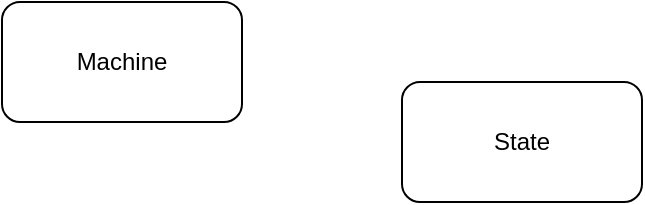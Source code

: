 <mxfile version="14.6.13" type="device" pages="12"><diagram id="xL-e-RXugz5kFamfnoUH" name="hsm overview"><mxGraphModel dx="1106" dy="793" grid="1" gridSize="10" guides="1" tooltips="1" connect="1" arrows="1" fold="1" page="1" pageScale="1" pageWidth="1100" pageHeight="850" math="0" shadow="0"><root><mxCell id="0"/><mxCell id="1" parent="0"/><mxCell id="DqOBgVc1gdZrwsaUB9eq-2" value="Machine" style="rounded=1;whiteSpace=wrap;html=1;" vertex="1" parent="1"><mxGeometry x="160" y="160" width="120" height="60" as="geometry"/></mxCell><mxCell id="DqOBgVc1gdZrwsaUB9eq-3" value="State" style="rounded=1;whiteSpace=wrap;html=1;" vertex="1" parent="1"><mxGeometry x="360" y="200" width="120" height="60" as="geometry"/></mxCell></root></mxGraphModel></diagram><diagram name="  " id="n9KIC1k1pmwEzJGl2V5A"><mxGraphModel dx="1106" dy="793" grid="1" gridSize="10" guides="1" tooltips="1" connect="1" arrows="1" fold="1" page="1" pageScale="1" pageWidth="1100" pageHeight="850" math="0" shadow="0"><root><mxCell id="pvN-TJV7phVdFPpXoWvq-0"/><mxCell id="pvN-TJV7phVdFPpXoWvq-1" parent="pvN-TJV7phVdFPpXoWvq-0"/></root></mxGraphModel></diagram><diagram id="JafLOPw3tSXt3vdBr3bD" name="machine overview"><mxGraphModel dx="1106" dy="793" grid="1" gridSize="10" guides="1" tooltips="1" connect="1" arrows="1" fold="1" page="1" pageScale="1" pageWidth="1100" pageHeight="850" math="0" shadow="0"><root><mxCell id="B552GbKQKH16IrK5S72E-0"/><mxCell id="B552GbKQKH16IrK5S72E-1" parent="B552GbKQKH16IrK5S72E-0"/><mxCell id="B552GbKQKH16IrK5S72E-51" value="Machine" style="rounded=1;whiteSpace=wrap;html=1;dashed=1;verticalAlign=top;" vertex="1" parent="B552GbKQKH16IrK5S72E-1"><mxGeometry x="170" y="70" width="540" height="240" as="geometry"/></mxCell><mxCell id="B552GbKQKH16IrK5S72E-28" value="current state" style="rounded=0;whiteSpace=wrap;html=1;" vertex="1" parent="B552GbKQKH16IrK5S72E-1"><mxGeometry x="190" y="90" width="120" height="20" as="geometry"/></mxCell><mxCell id="B552GbKQKH16IrK5S72E-30" value="states" style="rounded=0;whiteSpace=wrap;html=1;" vertex="1" parent="B552GbKQKH16IrK5S72E-1"><mxGeometry x="190" y="130" width="120" height="20" as="geometry"/></mxCell><mxCell id="B552GbKQKH16IrK5S72E-32" value="entry" style="rounded=0;whiteSpace=wrap;html=1;" vertex="1" parent="B552GbKQKH16IrK5S72E-1"><mxGeometry x="190" y="170" width="120" height="20" as="geometry"/></mxCell><mxCell id="B552GbKQKH16IrK5S72E-34" value="handler" style="rounded=0;whiteSpace=wrap;html=1;" vertex="1" parent="B552GbKQKH16IrK5S72E-1"><mxGeometry x="190" y="190" width="120" height="20" as="geometry"/></mxCell><mxCell id="B552GbKQKH16IrK5S72E-36" value="exit" style="rounded=0;whiteSpace=wrap;html=1;" vertex="1" parent="B552GbKQKH16IrK5S72E-1"><mxGeometry x="190" y="210" width="120" height="20" as="geometry"/></mxCell><mxCell id="B552GbKQKH16IrK5S72E-40" value="" style="rounded=1;whiteSpace=wrap;html=1;dashed=1;container=0;" vertex="1" parent="B552GbKQKH16IrK5S72E-1"><mxGeometry x="540" y="160" width="140" height="120" as="geometry"/></mxCell><mxCell id="B552GbKQKH16IrK5S72E-41" value="state a" style="rounded=0;whiteSpace=wrap;html=1;container=0;" vertex="1" parent="B552GbKQKH16IrK5S72E-1"><mxGeometry x="550" y="170" width="120" height="20" as="geometry"/></mxCell><mxCell id="B552GbKQKH16IrK5S72E-42" value="state b" style="rounded=0;whiteSpace=wrap;html=1;container=0;" vertex="1" parent="B552GbKQKH16IrK5S72E-1"><mxGeometry x="550" y="190" width="120" height="20" as="geometry"/></mxCell><mxCell id="B552GbKQKH16IrK5S72E-43" value="state c" style="rounded=0;whiteSpace=wrap;html=1;container=0;" vertex="1" parent="B552GbKQKH16IrK5S72E-1"><mxGeometry x="550" y="210" width="120" height="20" as="geometry"/></mxCell><mxCell id="B552GbKQKH16IrK5S72E-44" value="..." style="rounded=0;whiteSpace=wrap;html=1;strokeColor=none;container=0;" vertex="1" parent="B552GbKQKH16IrK5S72E-1"><mxGeometry x="550" y="230" width="120" height="20" as="geometry"/></mxCell><mxCell id="B552GbKQKH16IrK5S72E-45" value="state N" style="rounded=0;whiteSpace=wrap;html=1;container=0;" vertex="1" parent="B552GbKQKH16IrK5S72E-1"><mxGeometry x="550" y="250" width="120" height="20" as="geometry"/></mxCell><mxCell id="B552GbKQKH16IrK5S72E-47" value="" style="shape=curlyBracket;whiteSpace=wrap;html=1;rounded=1;dashed=1;" vertex="1" parent="B552GbKQKH16IrK5S72E-1"><mxGeometry x="130" y="80" width="20" height="230" as="geometry"/></mxCell><mxCell id="B552GbKQKH16IrK5S72E-48" value="overview" style="rounded=0;whiteSpace=wrap;html=1;dashed=1;" vertex="1" parent="B552GbKQKH16IrK5S72E-1"><mxGeometry x="10" y="170" width="110" height="30" as="geometry"/></mxCell><mxCell id="B552GbKQKH16IrK5S72E-50" value="default state" style="rounded=0;whiteSpace=wrap;html=1;" vertex="1" parent="B552GbKQKH16IrK5S72E-1"><mxGeometry x="190" y="250" width="120" height="20" as="geometry"/></mxCell><mxCell id="_2eSmTdNriHoxV5OfuZ6-0" value="reset" style="rounded=0;whiteSpace=wrap;html=1;" vertex="1" parent="B552GbKQKH16IrK5S72E-1"><mxGeometry x="190" y="270" width="120" height="20" as="geometry"/></mxCell></root></mxGraphModel></diagram><diagram name="machine signatures" id="iT_vtNtASiZm8YGxjSzU"><mxGraphModel dx="1106" dy="793" grid="1" gridSize="10" guides="1" tooltips="1" connect="1" arrows="1" fold="1" page="1" pageScale="1" pageWidth="1100" pageHeight="850" math="0" shadow="0"><root><mxCell id="6PHHuChi5yM1yiBgD5Og-0"/><mxCell id="6PHHuChi5yM1yiBgD5Og-1" parent="6PHHuChi5yM1yiBgD5Og-0"/><mxCell id="6PHHuChi5yM1yiBgD5Og-2" value="Machine" style="rounded=1;whiteSpace=wrap;html=1;dashed=1;verticalAlign=top;" vertex="1" parent="6PHHuChi5yM1yiBgD5Og-1"><mxGeometry x="200" y="120" width="540" height="240" as="geometry"/></mxCell><mxCell id="6PHHuChi5yM1yiBgD5Og-4" value="current state" style="rounded=0;whiteSpace=wrap;html=1;opacity=30;textOpacity=30;" vertex="1" parent="6PHHuChi5yM1yiBgD5Og-1"><mxGeometry x="220" y="140" width="120" height="20" as="geometry"/></mxCell><mxCell id="6PHHuChi5yM1yiBgD5Og-5" style="edgeStyle=orthogonalEdgeStyle;rounded=0;orthogonalLoop=1;jettySize=auto;html=1;exitX=1;exitY=0.5;exitDx=0;exitDy=0;entryX=0.5;entryY=0;entryDx=0;entryDy=0;" edge="1" parent="6PHHuChi5yM1yiBgD5Og-1" source="6PHHuChi5yM1yiBgD5Og-6" target="6PHHuChi5yM1yiBgD5Og-16"><mxGeometry relative="1" as="geometry"/></mxCell><mxCell id="6PHHuChi5yM1yiBgD5Og-6" value="states" style="rounded=0;whiteSpace=wrap;html=1;opacity=30;textOpacity=30;" vertex="1" parent="6PHHuChi5yM1yiBgD5Og-1"><mxGeometry x="220" y="180" width="120" height="20" as="geometry"/></mxCell><mxCell id="6PHHuChi5yM1yiBgD5Og-7" style="edgeStyle=orthogonalEdgeStyle;rounded=0;orthogonalLoop=1;jettySize=auto;html=1;exitX=1;exitY=0.5;exitDx=0;exitDy=0;endArrow=none;endFill=0;" edge="1" parent="6PHHuChi5yM1yiBgD5Og-1" source="6PHHuChi5yM1yiBgD5Og-8" target="6PHHuChi5yM1yiBgD5Og-13"><mxGeometry relative="1" as="geometry"/></mxCell><mxCell id="6PHHuChi5yM1yiBgD5Og-8" value="entry" style="rounded=0;whiteSpace=wrap;html=1;opacity=30;textOpacity=30;" vertex="1" parent="6PHHuChi5yM1yiBgD5Og-1"><mxGeometry x="220" y="220" width="120" height="20" as="geometry"/></mxCell><mxCell id="6PHHuChi5yM1yiBgD5Og-9" style="edgeStyle=orthogonalEdgeStyle;rounded=0;orthogonalLoop=1;jettySize=auto;html=1;exitX=1;exitY=0.5;exitDx=0;exitDy=0;entryX=0;entryY=0.5;entryDx=0;entryDy=0;endArrow=none;endFill=0;" edge="1" parent="6PHHuChi5yM1yiBgD5Og-1" source="6PHHuChi5yM1yiBgD5Og-10" target="6PHHuChi5yM1yiBgD5Og-14"><mxGeometry relative="1" as="geometry"/></mxCell><mxCell id="6PHHuChi5yM1yiBgD5Og-10" value="handler" style="rounded=0;whiteSpace=wrap;html=1;opacity=30;textOpacity=30;" vertex="1" parent="6PHHuChi5yM1yiBgD5Og-1"><mxGeometry x="220" y="240" width="120" height="20" as="geometry"/></mxCell><mxCell id="6PHHuChi5yM1yiBgD5Og-11" style="edgeStyle=orthogonalEdgeStyle;rounded=0;orthogonalLoop=1;jettySize=auto;html=1;exitX=1;exitY=0.5;exitDx=0;exitDy=0;entryX=0;entryY=0.5;entryDx=0;entryDy=0;endArrow=none;endFill=0;" edge="1" parent="6PHHuChi5yM1yiBgD5Og-1" source="6PHHuChi5yM1yiBgD5Og-12" target="6PHHuChi5yM1yiBgD5Og-15"><mxGeometry relative="1" as="geometry"/></mxCell><mxCell id="6PHHuChi5yM1yiBgD5Og-12" value="exit" style="rounded=0;whiteSpace=wrap;html=1;opacity=30;textOpacity=30;" vertex="1" parent="6PHHuChi5yM1yiBgD5Og-1"><mxGeometry x="220" y="260" width="120" height="20" as="geometry"/></mxCell><mxCell id="6PHHuChi5yM1yiBgD5Og-13" value="λ (self)" style="rounded=0;whiteSpace=wrap;html=1;dashed=1;" vertex="1" parent="6PHHuChi5yM1yiBgD5Og-1"><mxGeometry x="380" y="220" width="120" height="20" as="geometry"/></mxCell><mxCell id="6PHHuChi5yM1yiBgD5Og-14" value="λ (self, message)" style="rounded=0;whiteSpace=wrap;html=1;dashed=1;" vertex="1" parent="6PHHuChi5yM1yiBgD5Og-1"><mxGeometry x="380" y="240" width="120" height="20" as="geometry"/></mxCell><mxCell id="6PHHuChi5yM1yiBgD5Og-15" value="λ (self)" style="rounded=0;whiteSpace=wrap;html=1;dashed=1;" vertex="1" parent="6PHHuChi5yM1yiBgD5Og-1"><mxGeometry x="380" y="260" width="120" height="20" as="geometry"/></mxCell><mxCell id="6PHHuChi5yM1yiBgD5Og-16" value="" style="rounded=1;whiteSpace=wrap;html=1;dashed=1;container=0;textOpacity=30;opacity=30;" vertex="1" parent="6PHHuChi5yM1yiBgD5Og-1"><mxGeometry x="570" y="210" width="140" height="120" as="geometry"/></mxCell><mxCell id="6PHHuChi5yM1yiBgD5Og-17" value="state a" style="rounded=0;whiteSpace=wrap;html=1;container=0;textOpacity=30;opacity=30;" vertex="1" parent="6PHHuChi5yM1yiBgD5Og-1"><mxGeometry x="580" y="220" width="120" height="20" as="geometry"/></mxCell><mxCell id="6PHHuChi5yM1yiBgD5Og-18" value="state b" style="rounded=0;whiteSpace=wrap;html=1;container=0;textOpacity=30;opacity=30;" vertex="1" parent="6PHHuChi5yM1yiBgD5Og-1"><mxGeometry x="580" y="240" width="120" height="20" as="geometry"/></mxCell><mxCell id="6PHHuChi5yM1yiBgD5Og-19" value="state c" style="rounded=0;whiteSpace=wrap;html=1;container=0;textOpacity=30;opacity=30;" vertex="1" parent="6PHHuChi5yM1yiBgD5Og-1"><mxGeometry x="580" y="260" width="120" height="20" as="geometry"/></mxCell><mxCell id="6PHHuChi5yM1yiBgD5Og-20" value="..." style="rounded=0;whiteSpace=wrap;html=1;strokeColor=none;container=0;textOpacity=30;opacity=30;" vertex="1" parent="6PHHuChi5yM1yiBgD5Og-1"><mxGeometry x="580" y="280" width="120" height="20" as="geometry"/></mxCell><mxCell id="6PHHuChi5yM1yiBgD5Og-21" value="state N" style="rounded=0;whiteSpace=wrap;html=1;container=0;textOpacity=30;opacity=30;" vertex="1" parent="6PHHuChi5yM1yiBgD5Og-1"><mxGeometry x="580" y="300" width="120" height="20" as="geometry"/></mxCell><mxCell id="6PHHuChi5yM1yiBgD5Og-22" style="edgeStyle=orthogonalEdgeStyle;rounded=0;orthogonalLoop=1;jettySize=auto;html=1;exitX=1;exitY=0.5;exitDx=0;exitDy=0;entryX=1;entryY=0.5;entryDx=0;entryDy=0;" edge="1" parent="6PHHuChi5yM1yiBgD5Og-1" source="6PHHuChi5yM1yiBgD5Og-4" target="6PHHuChi5yM1yiBgD5Og-19"><mxGeometry relative="1" as="geometry"/></mxCell><mxCell id="6PHHuChi5yM1yiBgD5Og-23" value="" style="shape=curlyBracket;whiteSpace=wrap;html=1;rounded=1;dashed=1;" vertex="1" parent="6PHHuChi5yM1yiBgD5Og-1"><mxGeometry x="160" y="120" width="20" height="230" as="geometry"/></mxCell><mxCell id="6PHHuChi5yM1yiBgD5Og-24" value="signatures" style="rounded=0;whiteSpace=wrap;html=1;dashed=1;" vertex="1" parent="6PHHuChi5yM1yiBgD5Og-1"><mxGeometry x="40" y="220" width="110" height="30" as="geometry"/></mxCell><mxCell id="6PHHuChi5yM1yiBgD5Og-26" style="edgeStyle=orthogonalEdgeStyle;rounded=0;orthogonalLoop=1;jettySize=auto;html=1;exitX=1;exitY=0.5;exitDx=0;exitDy=0;entryX=0;entryY=0.5;entryDx=0;entryDy=0;" edge="1" parent="6PHHuChi5yM1yiBgD5Og-1" source="6PHHuChi5yM1yiBgD5Og-27" target="6PHHuChi5yM1yiBgD5Og-17"><mxGeometry relative="1" as="geometry"><Array as="points"><mxPoint x="540" y="310"/><mxPoint x="540" y="230"/></Array></mxGeometry></mxCell><mxCell id="6PHHuChi5yM1yiBgD5Og-27" value="default state" style="rounded=0;whiteSpace=wrap;html=1;opacity=30;textOpacity=30;" vertex="1" parent="6PHHuChi5yM1yiBgD5Og-1"><mxGeometry x="220" y="300" width="120" height="20" as="geometry"/></mxCell><mxCell id="dBqCwRC9lxl_QYLUWE4z-0" value="" style="endArrow=classic;html=1;" edge="1" parent="6PHHuChi5yM1yiBgD5Og-1"><mxGeometry width="50" height="50" relative="1" as="geometry"><mxPoint x="190" y="450" as="sourcePoint"/><mxPoint x="230" y="450" as="targetPoint"/></mxGeometry></mxCell><mxCell id="dBqCwRC9lxl_QYLUWE4z-1" value="" style="endArrow=none;html=1;endFill=0;" edge="1" parent="6PHHuChi5yM1yiBgD5Og-1"><mxGeometry width="50" height="50" relative="1" as="geometry"><mxPoint x="190" y="490" as="sourcePoint"/><mxPoint x="230" y="490" as="targetPoint"/></mxGeometry></mxCell><mxCell id="dBqCwRC9lxl_QYLUWE4z-2" value="refers to" style="rounded=0;whiteSpace=wrap;html=1;dashed=1;opacity=30;strokeColor=none;" vertex="1" parent="6PHHuChi5yM1yiBgD5Og-1"><mxGeometry x="240" y="440" width="80" height="20" as="geometry"/></mxCell><mxCell id="dBqCwRC9lxl_QYLUWE4z-3" value="is a" style="rounded=0;whiteSpace=wrap;html=1;dashed=1;opacity=30;strokeColor=none;" vertex="1" parent="6PHHuChi5yM1yiBgD5Og-1"><mxGeometry x="240" y="480" width="80" height="20" as="geometry"/></mxCell><mxCell id="dBqCwRC9lxl_QYLUWE4z-4" value="Legend" style="rounded=0;whiteSpace=wrap;html=1;dashed=1;" vertex="1" parent="6PHHuChi5yM1yiBgD5Og-1"><mxGeometry x="60" y="410" width="110" height="30" as="geometry"/></mxCell><mxCell id="lwc7Zg74Fl9XpSDtMKg4-2" style="edgeStyle=orthogonalEdgeStyle;rounded=0;orthogonalLoop=1;jettySize=auto;html=1;exitX=1;exitY=0.5;exitDx=0;exitDy=0;entryX=0;entryY=0.5;entryDx=0;entryDy=0;endArrow=none;endFill=0;" edge="1" parent="6PHHuChi5yM1yiBgD5Og-1" source="lwc7Zg74Fl9XpSDtMKg4-0" target="lwc7Zg74Fl9XpSDtMKg4-1"><mxGeometry relative="1" as="geometry"/></mxCell><mxCell id="lwc7Zg74Fl9XpSDtMKg4-0" value="reset" style="rounded=0;whiteSpace=wrap;html=1;opacity=30;textOpacity=30;" vertex="1" parent="6PHHuChi5yM1yiBgD5Og-1"><mxGeometry x="220" y="320" width="120" height="20" as="geometry"/></mxCell><mxCell id="lwc7Zg74Fl9XpSDtMKg4-1" value="λ (self)" style="rounded=0;whiteSpace=wrap;html=1;dashed=1;" vertex="1" parent="6PHHuChi5yM1yiBgD5Og-1"><mxGeometry x="380" y="320" width="120" height="20" as="geometry"/></mxCell></root></mxGraphModel></diagram><diagram name="machine control flow" id="oSOZlHAtrfEhUlonja38"><mxGraphModel dx="1106" dy="793" grid="1" gridSize="10" guides="1" tooltips="1" connect="1" arrows="1" fold="1" page="1" pageScale="1" pageWidth="1100" pageHeight="850" math="0" shadow="0"><root><mxCell id="BjOJNe0ZrL_ZNXSnOIeW-0"/><mxCell id="BjOJNe0ZrL_ZNXSnOIeW-1" parent="BjOJNe0ZrL_ZNXSnOIeW-0"/><mxCell id="BjOJNe0ZrL_ZNXSnOIeW-2" value="Machine" style="rounded=1;whiteSpace=wrap;html=1;dashed=1;verticalAlign=top;" vertex="1" parent="BjOJNe0ZrL_ZNXSnOIeW-1"><mxGeometry x="200" y="160" width="650" height="380" as="geometry"/></mxCell><mxCell id="BjOJNe0ZrL_ZNXSnOIeW-7" style="edgeStyle=orthogonalEdgeStyle;rounded=0;orthogonalLoop=1;jettySize=auto;html=1;exitX=1;exitY=0.5;exitDx=0;exitDy=0;endArrow=none;endFill=0;" edge="1" parent="BjOJNe0ZrL_ZNXSnOIeW-1" source="BjOJNe0ZrL_ZNXSnOIeW-8" target="BjOJNe0ZrL_ZNXSnOIeW-13"><mxGeometry relative="1" as="geometry"><Array as="points"><mxPoint x="380" y="270"/><mxPoint x="380" y="275"/></Array></mxGeometry></mxCell><mxCell id="BjOJNe0ZrL_ZNXSnOIeW-8" value="entry" style="rounded=0;whiteSpace=wrap;html=1;" vertex="1" parent="BjOJNe0ZrL_ZNXSnOIeW-1"><mxGeometry x="220" y="260" width="120" height="20" as="geometry"/></mxCell><mxCell id="BjOJNe0ZrL_ZNXSnOIeW-9" style="edgeStyle=orthogonalEdgeStyle;rounded=0;orthogonalLoop=1;jettySize=auto;html=1;exitX=1;exitY=0.5;exitDx=0;exitDy=0;entryX=0;entryY=0.5;entryDx=0;entryDy=0;endArrow=none;endFill=0;" edge="1" parent="BjOJNe0ZrL_ZNXSnOIeW-1" source="BjOJNe0ZrL_ZNXSnOIeW-10" target="BjOJNe0ZrL_ZNXSnOIeW-14"><mxGeometry relative="1" as="geometry"><Array as="points"><mxPoint x="370" y="290"/><mxPoint x="370" y="345"/></Array></mxGeometry></mxCell><mxCell id="BjOJNe0ZrL_ZNXSnOIeW-10" value="handler" style="rounded=0;whiteSpace=wrap;html=1;" vertex="1" parent="BjOJNe0ZrL_ZNXSnOIeW-1"><mxGeometry x="220" y="280" width="120" height="20" as="geometry"/></mxCell><mxCell id="BjOJNe0ZrL_ZNXSnOIeW-11" style="edgeStyle=orthogonalEdgeStyle;rounded=0;orthogonalLoop=1;jettySize=auto;html=1;exitX=1;exitY=0.5;exitDx=0;exitDy=0;entryX=0;entryY=0.5;entryDx=0;entryDy=0;endArrow=none;endFill=0;" edge="1" parent="BjOJNe0ZrL_ZNXSnOIeW-1" source="BjOJNe0ZrL_ZNXSnOIeW-12" target="BjOJNe0ZrL_ZNXSnOIeW-15"><mxGeometry relative="1" as="geometry"><Array as="points"><mxPoint x="360" y="310"/><mxPoint x="360" y="405"/></Array></mxGeometry></mxCell><mxCell id="BjOJNe0ZrL_ZNXSnOIeW-12" value="exit" style="rounded=0;whiteSpace=wrap;html=1;" vertex="1" parent="BjOJNe0ZrL_ZNXSnOIeW-1"><mxGeometry x="220" y="300" width="120" height="20" as="geometry"/></mxCell><mxCell id="BjOJNe0ZrL_ZNXSnOIeW-23" value="" style="shape=curlyBracket;whiteSpace=wrap;html=1;rounded=1;dashed=1;" vertex="1" parent="BjOJNe0ZrL_ZNXSnOIeW-1"><mxGeometry x="160" y="170" width="20" height="370" as="geometry"/></mxCell><mxCell id="BjOJNe0ZrL_ZNXSnOIeW-24" value="control flow" style="rounded=0;whiteSpace=wrap;html=1;dashed=1;" vertex="1" parent="BjOJNe0ZrL_ZNXSnOIeW-1"><mxGeometry x="30" y="340" width="110" height="30" as="geometry"/></mxCell><mxCell id="UsWyKUVGbFfGhyYV7cqH-5" style="edgeStyle=orthogonalEdgeStyle;rounded=0;orthogonalLoop=1;jettySize=auto;html=1;exitX=1;exitY=0.5;exitDx=0;exitDy=0;entryX=0;entryY=0.5;entryDx=0;entryDy=0;endArrow=none;endFill=0;" edge="1" parent="BjOJNe0ZrL_ZNXSnOIeW-1" source="T0sPG4LE3WnWTNQTcP8M-6" target="UsWyKUVGbFfGhyYV7cqH-1"><mxGeometry relative="1" as="geometry"><Array as="points"><mxPoint x="350" y="370"/><mxPoint x="350" y="485"/><mxPoint x="440" y="485"/></Array></mxGeometry></mxCell><mxCell id="T0sPG4LE3WnWTNQTcP8M-0" value="current state" style="rounded=0;whiteSpace=wrap;html=1;opacity=30;textOpacity=30;" vertex="1" parent="BjOJNe0ZrL_ZNXSnOIeW-1"><mxGeometry x="220" y="180" width="120" height="20" as="geometry"/></mxCell><mxCell id="T0sPG4LE3WnWTNQTcP8M-1" value="states" style="rounded=0;whiteSpace=wrap;html=1;opacity=30;textOpacity=30;" vertex="1" parent="BjOJNe0ZrL_ZNXSnOIeW-1"><mxGeometry x="220" y="220" width="120" height="20" as="geometry"/></mxCell><mxCell id="T0sPG4LE3WnWTNQTcP8M-2" value="entry" style="rounded=0;whiteSpace=wrap;html=1;" vertex="1" parent="BjOJNe0ZrL_ZNXSnOIeW-1"><mxGeometry x="220" y="260" width="120" height="20" as="geometry"/></mxCell><mxCell id="T0sPG4LE3WnWTNQTcP8M-3" value="handler" style="rounded=0;whiteSpace=wrap;html=1;" vertex="1" parent="BjOJNe0ZrL_ZNXSnOIeW-1"><mxGeometry x="220" y="280" width="120" height="20" as="geometry"/></mxCell><mxCell id="T0sPG4LE3WnWTNQTcP8M-4" value="exit" style="rounded=0;whiteSpace=wrap;html=1;" vertex="1" parent="BjOJNe0ZrL_ZNXSnOIeW-1"><mxGeometry x="220" y="300" width="120" height="20" as="geometry"/></mxCell><mxCell id="T0sPG4LE3WnWTNQTcP8M-5" value="default state" style="rounded=0;whiteSpace=wrap;html=1;opacity=30;textOpacity=30;" vertex="1" parent="BjOJNe0ZrL_ZNXSnOIeW-1"><mxGeometry x="220" y="340" width="120" height="20" as="geometry"/></mxCell><mxCell id="T0sPG4LE3WnWTNQTcP8M-6" value="reset" style="rounded=0;whiteSpace=wrap;html=1;" vertex="1" parent="BjOJNe0ZrL_ZNXSnOIeW-1"><mxGeometry x="220" y="360" width="120" height="20" as="geometry"/></mxCell><mxCell id="hH_QWkrkZj6jW17IFqB2-0" value="" style="rounded=1;whiteSpace=wrap;html=1;dashed=1;container=0;opacity=30;" vertex="1" parent="BjOJNe0ZrL_ZNXSnOIeW-1"><mxGeometry x="670" y="250" width="140" height="120" as="geometry"/></mxCell><mxCell id="hH_QWkrkZj6jW17IFqB2-1" value="state a" style="rounded=0;whiteSpace=wrap;html=1;container=0;opacity=30;textOpacity=30;" vertex="1" parent="BjOJNe0ZrL_ZNXSnOIeW-1"><mxGeometry x="680" y="260" width="120" height="20" as="geometry"/></mxCell><mxCell id="hH_QWkrkZj6jW17IFqB2-2" value="state b" style="rounded=0;whiteSpace=wrap;html=1;container=0;opacity=30;textOpacity=30;" vertex="1" parent="BjOJNe0ZrL_ZNXSnOIeW-1"><mxGeometry x="680" y="280" width="120" height="20" as="geometry"/></mxCell><mxCell id="hH_QWkrkZj6jW17IFqB2-3" value="state c" style="rounded=0;whiteSpace=wrap;html=1;container=0;opacity=30;textOpacity=30;" vertex="1" parent="BjOJNe0ZrL_ZNXSnOIeW-1"><mxGeometry x="680" y="300" width="120" height="20" as="geometry"/></mxCell><mxCell id="hH_QWkrkZj6jW17IFqB2-4" value="..." style="rounded=0;whiteSpace=wrap;html=1;strokeColor=none;container=0;opacity=30;" vertex="1" parent="BjOJNe0ZrL_ZNXSnOIeW-1"><mxGeometry x="680" y="320" width="120" height="20" as="geometry"/></mxCell><mxCell id="hH_QWkrkZj6jW17IFqB2-5" value="state N" style="rounded=0;whiteSpace=wrap;html=1;container=0;opacity=30;textOpacity=30;" vertex="1" parent="BjOJNe0ZrL_ZNXSnOIeW-1"><mxGeometry x="680" y="340" width="120" height="20" as="geometry"/></mxCell><mxCell id="hH_QWkrkZj6jW17IFqB2-6" value="" style="group" vertex="1" connectable="0" parent="BjOJNe0ZrL_ZNXSnOIeW-1"><mxGeometry x="390" y="240" width="140" height="70" as="geometry"/></mxCell><mxCell id="BjOJNe0ZrL_ZNXSnOIeW-13" value="λ (self)" style="rounded=0;whiteSpace=wrap;html=1;dashed=1;fillColor=#dae8fc;strokeColor=#6c8ebf;verticalAlign=top;align=left;" vertex="1" parent="hH_QWkrkZj6jW17IFqB2-6"><mxGeometry width="140" height="70" as="geometry"/></mxCell><mxCell id="9yiKFk1Zm6StemWmo01x-0" value="initialize self" style="rounded=0;whiteSpace=wrap;html=1;dashed=1;strokeColor=#6c8ebf;fillColor=#E3EBFC;" vertex="1" parent="hH_QWkrkZj6jW17IFqB2-6"><mxGeometry x="10" y="20" width="120" height="20" as="geometry"/></mxCell><mxCell id="9yiKFk1Zm6StemWmo01x-1" value="initialize current state" style="rounded=0;whiteSpace=wrap;html=1;dashed=1;strokeColor=#6c8ebf;fillColor=#E3EBFC;" vertex="1" parent="hH_QWkrkZj6jW17IFqB2-6"><mxGeometry x="10" y="40" width="120" height="20" as="geometry"/></mxCell><mxCell id="hH_QWkrkZj6jW17IFqB2-8" value="" style="group" vertex="1" connectable="0" parent="BjOJNe0ZrL_ZNXSnOIeW-1"><mxGeometry x="410" y="320" width="230" height="50" as="geometry"/></mxCell><mxCell id="BjOJNe0ZrL_ZNXSnOIeW-14" value="λ (self, message)" style="rounded=0;whiteSpace=wrap;html=1;dashed=1;fillColor=#dae8fc;strokeColor=#6c8ebf;align=left;verticalAlign=top;container=0;" vertex="1" parent="hH_QWkrkZj6jW17IFqB2-8"><mxGeometry width="230" height="50" as="geometry"/></mxCell><mxCell id="9yiKFk1Zm6StemWmo01x-4" value="handle message with current state" style="rounded=0;whiteSpace=wrap;html=1;dashed=1;strokeColor=#6c8ebf;fillColor=#E3EBFC;" vertex="1" parent="hH_QWkrkZj6jW17IFqB2-8"><mxGeometry x="30" y="20" width="190" height="20" as="geometry"/></mxCell><mxCell id="hH_QWkrkZj6jW17IFqB2-9" value="" style="group" vertex="1" connectable="0" parent="BjOJNe0ZrL_ZNXSnOIeW-1"><mxGeometry x="430" y="380" width="165" height="50" as="geometry"/></mxCell><mxCell id="BjOJNe0ZrL_ZNXSnOIeW-15" value="λ (self)" style="rounded=0;whiteSpace=wrap;html=1;dashed=1;fillColor=#dae8fc;strokeColor=#6c8ebf;align=left;verticalAlign=top;" vertex="1" parent="hH_QWkrkZj6jW17IFqB2-9"><mxGeometry width="165" height="50" as="geometry"/></mxCell><mxCell id="9yiKFk1Zm6StemWmo01x-3" value="exit current state" style="rounded=0;whiteSpace=wrap;html=1;dashed=1;strokeColor=#6c8ebf;fillColor=#E3EBFC;" vertex="1" parent="hH_QWkrkZj6jW17IFqB2-9"><mxGeometry x="30" y="20" width="120" height="20" as="geometry"/></mxCell><mxCell id="hH_QWkrkZj6jW17IFqB2-10" value="" style="group" vertex="1" connectable="0" parent="BjOJNe0ZrL_ZNXSnOIeW-1"><mxGeometry x="440" y="440" width="200" height="70" as="geometry"/></mxCell><mxCell id="UsWyKUVGbFfGhyYV7cqH-1" value="λ (self)" style="rounded=0;whiteSpace=wrap;html=1;dashed=1;fillColor=#dae8fc;strokeColor=#6c8ebf;align=left;verticalAlign=top;" vertex="1" parent="hH_QWkrkZj6jW17IFqB2-10"><mxGeometry width="200" height="70" as="geometry"/></mxCell><mxCell id="UsWyKUVGbFfGhyYV7cqH-2" value="exit current state" style="rounded=0;whiteSpace=wrap;html=1;dashed=1;strokeColor=#6c8ebf;fillColor=#E3EBFC;" vertex="1" parent="hH_QWkrkZj6jW17IFqB2-10"><mxGeometry x="30" y="20" width="120" height="20" as="geometry"/></mxCell><mxCell id="UsWyKUVGbFfGhyYV7cqH-3" value="current state &amp;lt;- default state" style="rounded=0;whiteSpace=wrap;html=1;dashed=1;fillColor=#dae8fc;strokeColor=#6c8ebf;" vertex="1" parent="hH_QWkrkZj6jW17IFqB2-10"><mxGeometry x="30" y="40" width="160" height="20" as="geometry"/></mxCell></root></mxGraphModel></diagram><diagram id="itVLn5QUJUfn1UUMBWhf" name=" "><mxGraphModel dx="1106" dy="793" grid="1" gridSize="10" guides="1" tooltips="1" connect="1" arrows="1" fold="1" page="1" pageScale="1" pageWidth="1100" pageHeight="850" math="0" shadow="0"><root><mxCell id="feNLp9Q9spcX40-P_PW4-0"/><mxCell id="feNLp9Q9spcX40-P_PW4-1" parent="feNLp9Q9spcX40-P_PW4-0"/></root></mxGraphModel></diagram><diagram id="wYhoDMCPt_WHo4pIEM47" name="state overview"><mxGraphModel dx="1106" dy="793" grid="1" gridSize="10" guides="1" tooltips="1" connect="1" arrows="1" fold="1" page="1" pageScale="1" pageWidth="1100" pageHeight="850" math="0" shadow="0"><root><mxCell id="8b6v1NO7nVjwe5tM8-Bo-0"/><mxCell id="8b6v1NO7nVjwe5tM8-Bo-1" parent="8b6v1NO7nVjwe5tM8-Bo-0"/><mxCell id="VmbSMnw2PHHvz5pWw5mA-0" value="State" style="rounded=1;whiteSpace=wrap;html=1;dashed=1;verticalAlign=top;" vertex="1" parent="8b6v1NO7nVjwe5tM8-Bo-1"><mxGeometry x="170" y="70" width="160" height="140" as="geometry"/></mxCell><mxCell id="VmbSMnw2PHHvz5pWw5mA-3" value="entry" style="rounded=0;whiteSpace=wrap;html=1;" vertex="1" parent="8b6v1NO7nVjwe5tM8-Bo-1"><mxGeometry x="190" y="110" width="120" height="20" as="geometry"/></mxCell><mxCell id="VmbSMnw2PHHvz5pWw5mA-4" value="handler" style="rounded=0;whiteSpace=wrap;html=1;" vertex="1" parent="8b6v1NO7nVjwe5tM8-Bo-1"><mxGeometry x="190" y="130" width="120" height="20" as="geometry"/></mxCell><mxCell id="VmbSMnw2PHHvz5pWw5mA-5" value="exit" style="rounded=0;whiteSpace=wrap;html=1;" vertex="1" parent="8b6v1NO7nVjwe5tM8-Bo-1"><mxGeometry x="190" y="150" width="120" height="20" as="geometry"/></mxCell><mxCell id="VmbSMnw2PHHvz5pWw5mA-12" value="" style="shape=curlyBracket;whiteSpace=wrap;html=1;rounded=1;dashed=1;" vertex="1" parent="8b6v1NO7nVjwe5tM8-Bo-1"><mxGeometry x="130" y="70" width="20" height="140" as="geometry"/></mxCell><mxCell id="VmbSMnw2PHHvz5pWw5mA-13" value="overview" style="rounded=0;whiteSpace=wrap;html=1;dashed=1;" vertex="1" parent="8b6v1NO7nVjwe5tM8-Bo-1"><mxGeometry x="10" y="130" width="110" height="30" as="geometry"/></mxCell><mxCell id="VmbSMnw2PHHvz5pWw5mA-16" value="child machine" style="rounded=0;whiteSpace=wrap;html=1;" vertex="1" parent="8b6v1NO7nVjwe5tM8-Bo-1"><mxGeometry x="190" y="180" width="120" height="20" as="geometry"/></mxCell></root></mxGraphModel></diagram><diagram name="state signatures" id="wcRIcqw1s-PBgdtOB3lN"><mxGraphModel dx="1106" dy="793" grid="1" gridSize="10" guides="1" tooltips="1" connect="1" arrows="1" fold="1" page="1" pageScale="1" pageWidth="1100" pageHeight="850" math="0" shadow="0"><root><mxCell id="wtgjacIIAW5OADJRjlYt-0"/><mxCell id="wtgjacIIAW5OADJRjlYt-1" parent="wtgjacIIAW5OADJRjlYt-0"/><mxCell id="wtgjacIIAW5OADJRjlYt-2" value="State" style="rounded=1;whiteSpace=wrap;html=1;dashed=1;verticalAlign=top;" vertex="1" parent="wtgjacIIAW5OADJRjlYt-1"><mxGeometry x="170" y="70" width="160" height="150" as="geometry"/></mxCell><mxCell id="juKpTUOyCPVci27qFxh3-4" style="edgeStyle=orthogonalEdgeStyle;rounded=0;orthogonalLoop=1;jettySize=auto;html=1;exitX=1;exitY=0.5;exitDx=0;exitDy=0;entryX=0;entryY=0.5;entryDx=0;entryDy=0;endArrow=none;endFill=0;" edge="1" parent="wtgjacIIAW5OADJRjlYt-1" source="wtgjacIIAW5OADJRjlYt-3" target="juKpTUOyCPVci27qFxh3-0"><mxGeometry relative="1" as="geometry"/></mxCell><mxCell id="wtgjacIIAW5OADJRjlYt-3" value="entry" style="rounded=0;whiteSpace=wrap;html=1;" vertex="1" parent="wtgjacIIAW5OADJRjlYt-1"><mxGeometry x="190" y="110" width="120" height="20" as="geometry"/></mxCell><mxCell id="juKpTUOyCPVci27qFxh3-5" style="edgeStyle=orthogonalEdgeStyle;rounded=0;orthogonalLoop=1;jettySize=auto;html=1;exitX=1;exitY=0.5;exitDx=0;exitDy=0;entryX=0;entryY=0.5;entryDx=0;entryDy=0;endArrow=none;endFill=0;" edge="1" parent="wtgjacIIAW5OADJRjlYt-1" source="wtgjacIIAW5OADJRjlYt-4" target="juKpTUOyCPVci27qFxh3-1"><mxGeometry relative="1" as="geometry"/></mxCell><mxCell id="wtgjacIIAW5OADJRjlYt-4" value="handler" style="rounded=0;whiteSpace=wrap;html=1;" vertex="1" parent="wtgjacIIAW5OADJRjlYt-1"><mxGeometry x="190" y="130" width="120" height="20" as="geometry"/></mxCell><mxCell id="juKpTUOyCPVci27qFxh3-6" style="edgeStyle=orthogonalEdgeStyle;rounded=0;orthogonalLoop=1;jettySize=auto;html=1;exitX=1;exitY=0.5;exitDx=0;exitDy=0;entryX=0;entryY=0.5;entryDx=0;entryDy=0;endArrow=none;endFill=0;" edge="1" parent="wtgjacIIAW5OADJRjlYt-1" source="wtgjacIIAW5OADJRjlYt-5" target="juKpTUOyCPVci27qFxh3-2"><mxGeometry relative="1" as="geometry"/></mxCell><mxCell id="wtgjacIIAW5OADJRjlYt-5" value="exit" style="rounded=0;whiteSpace=wrap;html=1;" vertex="1" parent="wtgjacIIAW5OADJRjlYt-1"><mxGeometry x="190" y="150" width="120" height="20" as="geometry"/></mxCell><mxCell id="wtgjacIIAW5OADJRjlYt-6" value="" style="shape=curlyBracket;whiteSpace=wrap;html=1;rounded=1;dashed=1;" vertex="1" parent="wtgjacIIAW5OADJRjlYt-1"><mxGeometry x="130" y="70" width="20" height="150" as="geometry"/></mxCell><mxCell id="wtgjacIIAW5OADJRjlYt-7" value="signatures" style="rounded=0;whiteSpace=wrap;html=1;dashed=1;" vertex="1" parent="wtgjacIIAW5OADJRjlYt-1"><mxGeometry x="10" y="130" width="110" height="30" as="geometry"/></mxCell><mxCell id="juKpTUOyCPVci27qFxh3-7" style="edgeStyle=orthogonalEdgeStyle;rounded=0;orthogonalLoop=1;jettySize=auto;html=1;exitX=1;exitY=0.5;exitDx=0;exitDy=0;entryX=0;entryY=0.5;entryDx=0;entryDy=0;endArrow=none;endFill=0;" edge="1" parent="wtgjacIIAW5OADJRjlYt-1" source="wtgjacIIAW5OADJRjlYt-8" target="juKpTUOyCPVci27qFxh3-3"><mxGeometry relative="1" as="geometry"/></mxCell><mxCell id="wtgjacIIAW5OADJRjlYt-8" value="child machine" style="rounded=0;whiteSpace=wrap;html=1;" vertex="1" parent="wtgjacIIAW5OADJRjlYt-1"><mxGeometry x="190" y="180" width="120" height="20" as="geometry"/></mxCell><mxCell id="juKpTUOyCPVci27qFxh3-0" value="λ (self)" style="rounded=0;whiteSpace=wrap;html=1;dashed=1;" vertex="1" parent="wtgjacIIAW5OADJRjlYt-1"><mxGeometry x="370" y="110" width="120" height="20" as="geometry"/></mxCell><mxCell id="juKpTUOyCPVci27qFxh3-1" value="λ (self, message)" style="rounded=0;whiteSpace=wrap;html=1;dashed=1;" vertex="1" parent="wtgjacIIAW5OADJRjlYt-1"><mxGeometry x="370" y="130" width="120" height="20" as="geometry"/></mxCell><mxCell id="juKpTUOyCPVci27qFxh3-2" value="λ (self)" style="rounded=0;whiteSpace=wrap;html=1;dashed=1;" vertex="1" parent="wtgjacIIAW5OADJRjlYt-1"><mxGeometry x="370" y="150" width="120" height="20" as="geometry"/></mxCell><mxCell id="juKpTUOyCPVci27qFxh3-3" value="&lt;i&gt;machine&lt;/i&gt;" style="rounded=0;whiteSpace=wrap;html=1;dashed=1;" vertex="1" parent="wtgjacIIAW5OADJRjlYt-1"><mxGeometry x="370" y="180" width="120" height="20" as="geometry"/></mxCell></root></mxGraphModel></diagram><diagram name="state control flow" id="iNpPhtKW-DrRvAPPtUUC"><mxGraphModel dx="1106" dy="793" grid="1" gridSize="10" guides="1" tooltips="1" connect="1" arrows="1" fold="1" page="1" pageScale="1" pageWidth="1100" pageHeight="850" math="0" shadow="0"><root><mxCell id="wSiqv7FpfgECgVAJEzDq-0"/><mxCell id="wSiqv7FpfgECgVAJEzDq-1" parent="wSiqv7FpfgECgVAJEzDq-0"/><mxCell id="j8QaNAO22UDtdvuAVLZW-20" value="λ (self)" style="rounded=0;whiteSpace=wrap;html=1;dashed=1;fillColor=#dae8fc;strokeColor=#6c8ebf;align=left;verticalAlign=top;spacingLeft=2;" vertex="1" parent="wSiqv7FpfgECgVAJEzDq-1"><mxGeometry x="380" y="100" width="165" height="70" as="geometry"/></mxCell><mxCell id="wSiqv7FpfgECgVAJEzDq-2" value="State" style="rounded=1;whiteSpace=wrap;html=1;dashed=1;verticalAlign=top;" vertex="1" parent="wSiqv7FpfgECgVAJEzDq-1"><mxGeometry x="170" y="70" width="160" height="140" as="geometry"/></mxCell><mxCell id="wSiqv7FpfgECgVAJEzDq-3" value="entry" style="rounded=0;whiteSpace=wrap;html=1;" vertex="1" parent="wSiqv7FpfgECgVAJEzDq-1"><mxGeometry x="190" y="110" width="120" height="20" as="geometry"/></mxCell><mxCell id="wSiqv7FpfgECgVAJEzDq-4" value="handler" style="rounded=0;whiteSpace=wrap;html=1;" vertex="1" parent="wSiqv7FpfgECgVAJEzDq-1"><mxGeometry x="190" y="130" width="120" height="20" as="geometry"/></mxCell><mxCell id="wSiqv7FpfgECgVAJEzDq-5" value="exit" style="rounded=0;whiteSpace=wrap;html=1;" vertex="1" parent="wSiqv7FpfgECgVAJEzDq-1"><mxGeometry x="190" y="150" width="120" height="20" as="geometry"/></mxCell><mxCell id="wSiqv7FpfgECgVAJEzDq-6" value="" style="shape=curlyBracket;whiteSpace=wrap;html=1;rounded=1;dashed=1;" vertex="1" parent="wSiqv7FpfgECgVAJEzDq-1"><mxGeometry x="130" y="70" width="20" height="140" as="geometry"/></mxCell><mxCell id="wSiqv7FpfgECgVAJEzDq-7" value="control flow" style="rounded=0;whiteSpace=wrap;html=1;dashed=1;" vertex="1" parent="wSiqv7FpfgECgVAJEzDq-1"><mxGeometry x="10" y="125" width="110" height="30" as="geometry"/></mxCell><mxCell id="wSiqv7FpfgECgVAJEzDq-8" value="child machine" style="rounded=0;whiteSpace=wrap;html=1;textOpacity=30;opacity=30;" vertex="1" parent="wSiqv7FpfgECgVAJEzDq-1"><mxGeometry x="190" y="180" width="120" height="20" as="geometry"/></mxCell><mxCell id="j8QaNAO22UDtdvuAVLZW-0" style="edgeStyle=orthogonalEdgeStyle;rounded=0;orthogonalLoop=1;jettySize=auto;html=1;exitX=1;exitY=0.5;exitDx=0;exitDy=0;endArrow=none;endFill=0;entryX=0;entryY=0.5;entryDx=0;entryDy=0;" edge="1" parent="wSiqv7FpfgECgVAJEzDq-1" target="j8QaNAO22UDtdvuAVLZW-20"><mxGeometry relative="1" as="geometry"><mxPoint x="310" y="120" as="sourcePoint"/><Array as="points"><mxPoint x="360" y="120"/><mxPoint x="360" y="135"/></Array><mxPoint x="360" y="125" as="targetPoint"/></mxGeometry></mxCell><mxCell id="j8QaNAO22UDtdvuAVLZW-1" style="edgeStyle=orthogonalEdgeStyle;rounded=0;orthogonalLoop=1;jettySize=auto;html=1;exitX=1;exitY=0.5;exitDx=0;exitDy=0;entryX=0;entryY=0.5;entryDx=0;entryDy=0;endArrow=none;endFill=0;" edge="1" parent="wSiqv7FpfgECgVAJEzDq-1" target="j8QaNAO22UDtdvuAVLZW-9"><mxGeometry relative="1" as="geometry"><mxPoint x="310" y="140" as="sourcePoint"/><Array as="points"><mxPoint x="350" y="140"/><mxPoint x="350" y="235"/></Array></mxGeometry></mxCell><mxCell id="j8QaNAO22UDtdvuAVLZW-2" style="edgeStyle=orthogonalEdgeStyle;rounded=0;orthogonalLoop=1;jettySize=auto;html=1;exitX=1;exitY=0.5;exitDx=0;exitDy=0;entryX=0;entryY=0.5;entryDx=0;entryDy=0;endArrow=none;endFill=0;" edge="1" parent="wSiqv7FpfgECgVAJEzDq-1" target="j8QaNAO22UDtdvuAVLZW-12"><mxGeometry relative="1" as="geometry"><mxPoint x="310" y="160" as="sourcePoint"/><Array as="points"><mxPoint x="340" y="160"/><mxPoint x="340" y="335"/></Array></mxGeometry></mxCell><mxCell id="j8QaNAO22UDtdvuAVLZW-9" value="λ (self, message)" style="rounded=0;whiteSpace=wrap;html=1;dashed=1;fillColor=#dae8fc;strokeColor=#6c8ebf;align=left;verticalAlign=top;container=0;spacingLeft=2;" vertex="1" parent="wSiqv7FpfgECgVAJEzDq-1"><mxGeometry x="390" y="190" width="330" height="90" as="geometry"/></mxCell><mxCell id="j8QaNAO22UDtdvuAVLZW-10" value="try to handle message&lt;br&gt;then if not handled&amp;nbsp;&lt;br&gt;&amp;nbsp; invoke child machine handler with message" style="rounded=0;whiteSpace=wrap;html=1;dashed=1;strokeColor=#6c8ebf;fillColor=#E3EBFC;align=left;verticalAlign=top;spacingLeft=2;" vertex="1" parent="wSiqv7FpfgECgVAJEzDq-1"><mxGeometry x="410" y="210" width="290" height="60" as="geometry"/></mxCell><mxCell id="j8QaNAO22UDtdvuAVLZW-12" value="λ (self)" style="rounded=0;whiteSpace=wrap;html=1;dashed=1;fillColor=#dae8fc;strokeColor=#6c8ebf;align=left;verticalAlign=top;spacingLeft=2;" vertex="1" parent="wSiqv7FpfgECgVAJEzDq-1"><mxGeometry x="400" y="300" width="165" height="70" as="geometry"/></mxCell><mxCell id="j8QaNAO22UDtdvuAVLZW-18" value="&lt;div style=&quot;text-align: left&quot;&gt;&lt;span&gt;exit child machine&lt;/span&gt;&lt;/div&gt;" style="rounded=0;whiteSpace=wrap;html=1;dashed=1;strokeColor=#6c8ebf;fillColor=#E3EBFC;spacingLeft=2;" vertex="1" parent="wSiqv7FpfgECgVAJEzDq-1"><mxGeometry x="420" y="320" width="120" height="20" as="geometry"/></mxCell><mxCell id="j8QaNAO22UDtdvuAVLZW-25" value="&lt;div style=&quot;text-align: left&quot;&gt;&lt;span&gt;invoke code&lt;/span&gt;&lt;/div&gt;" style="rounded=0;whiteSpace=wrap;html=1;dashed=1;strokeColor=#6c8ebf;fillColor=#E3EBFC;spacingLeft=2;" vertex="1" parent="wSiqv7FpfgECgVAJEzDq-1"><mxGeometry x="420" y="340" width="120" height="20" as="geometry"/></mxCell><mxCell id="j8QaNAO22UDtdvuAVLZW-26" value="&lt;div style=&quot;text-align: left&quot;&gt;&lt;span&gt;enter child machine&lt;/span&gt;&lt;/div&gt;" style="rounded=0;whiteSpace=wrap;html=1;dashed=1;strokeColor=#6c8ebf;fillColor=#E3EBFC;spacingLeft=2;" vertex="1" parent="wSiqv7FpfgECgVAJEzDq-1"><mxGeometry x="400" y="140" width="120" height="20" as="geometry"/></mxCell><mxCell id="j8QaNAO22UDtdvuAVLZW-21" value="&lt;div style=&quot;text-align: left&quot;&gt;&lt;span&gt;invoke code&lt;/span&gt;&lt;/div&gt;" style="rounded=0;whiteSpace=wrap;html=1;dashed=1;strokeColor=#6c8ebf;fillColor=#E3EBFC;spacingLeft=2;" vertex="1" parent="wSiqv7FpfgECgVAJEzDq-1"><mxGeometry x="400" y="120" width="120" height="20" as="geometry"/></mxCell></root></mxGraphModel></diagram><diagram name=" " id="rwpmvC0xyMHCYHbKeNuj"><mxGraphModel dx="1106" dy="793" grid="1" gridSize="10" guides="1" tooltips="1" connect="1" arrows="1" fold="1" page="1" pageScale="1" pageWidth="1100" pageHeight="850" math="0" shadow="0"><root><mxCell id="7nw7hJM2WrAyYIpmzKX3-0"/><mxCell id="7nw7hJM2WrAyYIpmzKX3-1" parent="7nw7hJM2WrAyYIpmzKX3-0"/></root></mxGraphModel></diagram><diagram name="Copy of machine overview" id="W-KhO2oJnswFyaN_p53P"><mxGraphModel dx="1106" dy="793" grid="1" gridSize="10" guides="1" tooltips="1" connect="1" arrows="1" fold="1" page="1" pageScale="1" pageWidth="1100" pageHeight="850" math="0" shadow="0"><root><mxCell id="fjdtIzqK8g5VcLmxJct8-0"/><mxCell id="fjdtIzqK8g5VcLmxJct8-1" parent="fjdtIzqK8g5VcLmxJct8-0"/><mxCell id="fjdtIzqK8g5VcLmxJct8-2" value="Machine" style="rounded=1;whiteSpace=wrap;html=1;dashed=1;verticalAlign=top;" vertex="1" parent="fjdtIzqK8g5VcLmxJct8-1"><mxGeometry x="170" y="390" width="540" height="230" as="geometry"/></mxCell><mxCell id="fjdtIzqK8g5VcLmxJct8-3" value="Machine" style="rounded=1;whiteSpace=wrap;html=1;dashed=1;verticalAlign=top;" vertex="1" parent="fjdtIzqK8g5VcLmxJct8-1"><mxGeometry x="170" y="70" width="540" height="230" as="geometry"/></mxCell><mxCell id="fjdtIzqK8g5VcLmxJct8-4" value="current state" style="rounded=0;whiteSpace=wrap;html=1;" vertex="1" parent="fjdtIzqK8g5VcLmxJct8-1"><mxGeometry x="190" y="410" width="120" height="20" as="geometry"/></mxCell><mxCell id="fjdtIzqK8g5VcLmxJct8-5" style="edgeStyle=orthogonalEdgeStyle;rounded=0;orthogonalLoop=1;jettySize=auto;html=1;exitX=1;exitY=0.5;exitDx=0;exitDy=0;entryX=0.5;entryY=0;entryDx=0;entryDy=0;" edge="1" parent="fjdtIzqK8g5VcLmxJct8-1" source="fjdtIzqK8g5VcLmxJct8-6" target="fjdtIzqK8g5VcLmxJct8-16"><mxGeometry relative="1" as="geometry"/></mxCell><mxCell id="fjdtIzqK8g5VcLmxJct8-6" value="states" style="rounded=0;whiteSpace=wrap;html=1;" vertex="1" parent="fjdtIzqK8g5VcLmxJct8-1"><mxGeometry x="190" y="450" width="120" height="20" as="geometry"/></mxCell><mxCell id="fjdtIzqK8g5VcLmxJct8-7" style="edgeStyle=orthogonalEdgeStyle;rounded=0;orthogonalLoop=1;jettySize=auto;html=1;exitX=1;exitY=0.5;exitDx=0;exitDy=0;dashed=1;endArrow=none;endFill=0;" edge="1" parent="fjdtIzqK8g5VcLmxJct8-1" source="fjdtIzqK8g5VcLmxJct8-8" target="fjdtIzqK8g5VcLmxJct8-13"><mxGeometry relative="1" as="geometry"/></mxCell><mxCell id="fjdtIzqK8g5VcLmxJct8-8" value="entry" style="rounded=0;whiteSpace=wrap;html=1;" vertex="1" parent="fjdtIzqK8g5VcLmxJct8-1"><mxGeometry x="190" y="490" width="120" height="20" as="geometry"/></mxCell><mxCell id="fjdtIzqK8g5VcLmxJct8-9" style="edgeStyle=orthogonalEdgeStyle;rounded=0;orthogonalLoop=1;jettySize=auto;html=1;exitX=1;exitY=0.5;exitDx=0;exitDy=0;entryX=0;entryY=0.5;entryDx=0;entryDy=0;dashed=1;endArrow=none;endFill=0;" edge="1" parent="fjdtIzqK8g5VcLmxJct8-1" source="fjdtIzqK8g5VcLmxJct8-10" target="fjdtIzqK8g5VcLmxJct8-14"><mxGeometry relative="1" as="geometry"/></mxCell><mxCell id="fjdtIzqK8g5VcLmxJct8-10" value="handler" style="rounded=0;whiteSpace=wrap;html=1;" vertex="1" parent="fjdtIzqK8g5VcLmxJct8-1"><mxGeometry x="190" y="510" width="120" height="20" as="geometry"/></mxCell><mxCell id="fjdtIzqK8g5VcLmxJct8-11" style="edgeStyle=orthogonalEdgeStyle;rounded=0;orthogonalLoop=1;jettySize=auto;html=1;exitX=1;exitY=0.5;exitDx=0;exitDy=0;entryX=0;entryY=0.5;entryDx=0;entryDy=0;dashed=1;endArrow=none;endFill=0;" edge="1" parent="fjdtIzqK8g5VcLmxJct8-1" source="fjdtIzqK8g5VcLmxJct8-12" target="fjdtIzqK8g5VcLmxJct8-15"><mxGeometry relative="1" as="geometry"/></mxCell><mxCell id="fjdtIzqK8g5VcLmxJct8-12" value="exit" style="rounded=0;whiteSpace=wrap;html=1;" vertex="1" parent="fjdtIzqK8g5VcLmxJct8-1"><mxGeometry x="190" y="530" width="120" height="20" as="geometry"/></mxCell><mxCell id="fjdtIzqK8g5VcLmxJct8-13" value="λ (self)" style="rounded=0;whiteSpace=wrap;html=1;dashed=1;" vertex="1" parent="fjdtIzqK8g5VcLmxJct8-1"><mxGeometry x="350" y="490" width="120" height="20" as="geometry"/></mxCell><mxCell id="fjdtIzqK8g5VcLmxJct8-14" value="λ (self, message)" style="rounded=0;whiteSpace=wrap;html=1;dashed=1;" vertex="1" parent="fjdtIzqK8g5VcLmxJct8-1"><mxGeometry x="350" y="510" width="120" height="20" as="geometry"/></mxCell><mxCell id="fjdtIzqK8g5VcLmxJct8-15" value="λ (self)" style="rounded=0;whiteSpace=wrap;html=1;dashed=1;" vertex="1" parent="fjdtIzqK8g5VcLmxJct8-1"><mxGeometry x="350" y="530" width="120" height="20" as="geometry"/></mxCell><mxCell id="fjdtIzqK8g5VcLmxJct8-16" value="" style="rounded=1;whiteSpace=wrap;html=1;dashed=1;container=0;" vertex="1" parent="fjdtIzqK8g5VcLmxJct8-1"><mxGeometry x="540" y="480" width="140" height="120" as="geometry"/></mxCell><mxCell id="fjdtIzqK8g5VcLmxJct8-17" value="state a" style="rounded=0;whiteSpace=wrap;html=1;container=0;" vertex="1" parent="fjdtIzqK8g5VcLmxJct8-1"><mxGeometry x="550" y="490" width="120" height="20" as="geometry"/></mxCell><mxCell id="fjdtIzqK8g5VcLmxJct8-18" value="state b" style="rounded=0;whiteSpace=wrap;html=1;container=0;" vertex="1" parent="fjdtIzqK8g5VcLmxJct8-1"><mxGeometry x="550" y="510" width="120" height="20" as="geometry"/></mxCell><mxCell id="fjdtIzqK8g5VcLmxJct8-19" value="state c" style="rounded=0;whiteSpace=wrap;html=1;container=0;" vertex="1" parent="fjdtIzqK8g5VcLmxJct8-1"><mxGeometry x="550" y="530" width="120" height="20" as="geometry"/></mxCell><mxCell id="fjdtIzqK8g5VcLmxJct8-20" value="..." style="rounded=0;whiteSpace=wrap;html=1;strokeColor=none;container=0;" vertex="1" parent="fjdtIzqK8g5VcLmxJct8-1"><mxGeometry x="550" y="550" width="120" height="20" as="geometry"/></mxCell><mxCell id="fjdtIzqK8g5VcLmxJct8-21" value="state N" style="rounded=0;whiteSpace=wrap;html=1;container=0;" vertex="1" parent="fjdtIzqK8g5VcLmxJct8-1"><mxGeometry x="550" y="570" width="120" height="20" as="geometry"/></mxCell><mxCell id="fjdtIzqK8g5VcLmxJct8-22" style="edgeStyle=orthogonalEdgeStyle;rounded=0;orthogonalLoop=1;jettySize=auto;html=1;exitX=1;exitY=0.5;exitDx=0;exitDy=0;entryX=1;entryY=0.5;entryDx=0;entryDy=0;" edge="1" parent="fjdtIzqK8g5VcLmxJct8-1" source="fjdtIzqK8g5VcLmxJct8-4" target="fjdtIzqK8g5VcLmxJct8-19"><mxGeometry relative="1" as="geometry"/></mxCell><mxCell id="fjdtIzqK8g5VcLmxJct8-23" value="" style="shape=curlyBracket;whiteSpace=wrap;html=1;rounded=1;dashed=1;" vertex="1" parent="fjdtIzqK8g5VcLmxJct8-1"><mxGeometry x="130" y="400" width="20" height="210" as="geometry"/></mxCell><mxCell id="fjdtIzqK8g5VcLmxJct8-24" value="shape" style="rounded=0;whiteSpace=wrap;html=1;dashed=1;" vertex="1" parent="fjdtIzqK8g5VcLmxJct8-1"><mxGeometry x="10" y="490" width="110" height="30" as="geometry"/></mxCell><mxCell id="fjdtIzqK8g5VcLmxJct8-25" value="control flow" style="rounded=0;whiteSpace=wrap;html=1;dashed=1;" vertex="1" parent="fjdtIzqK8g5VcLmxJct8-1"><mxGeometry x="10" y="730" width="110" height="30" as="geometry"/></mxCell><mxCell id="fjdtIzqK8g5VcLmxJct8-26" style="edgeStyle=orthogonalEdgeStyle;rounded=0;orthogonalLoop=1;jettySize=auto;html=1;exitX=1;exitY=0.5;exitDx=0;exitDy=0;entryX=0;entryY=0.5;entryDx=0;entryDy=0;dashed=1;" edge="1" parent="fjdtIzqK8g5VcLmxJct8-1" source="fjdtIzqK8g5VcLmxJct8-27" target="fjdtIzqK8g5VcLmxJct8-17"><mxGeometry relative="1" as="geometry"><Array as="points"><mxPoint x="510" y="580"/><mxPoint x="510" y="500"/></Array></mxGeometry></mxCell><mxCell id="fjdtIzqK8g5VcLmxJct8-27" value="default state" style="rounded=0;whiteSpace=wrap;html=1;" vertex="1" parent="fjdtIzqK8g5VcLmxJct8-1"><mxGeometry x="190" y="570" width="120" height="20" as="geometry"/></mxCell><mxCell id="fjdtIzqK8g5VcLmxJct8-28" value="current state" style="rounded=0;whiteSpace=wrap;html=1;" vertex="1" parent="fjdtIzqK8g5VcLmxJct8-1"><mxGeometry x="190" y="90" width="120" height="20" as="geometry"/></mxCell><mxCell id="fjdtIzqK8g5VcLmxJct8-29" value="states" style="rounded=0;whiteSpace=wrap;html=1;" vertex="1" parent="fjdtIzqK8g5VcLmxJct8-1"><mxGeometry x="190" y="130" width="120" height="20" as="geometry"/></mxCell><mxCell id="fjdtIzqK8g5VcLmxJct8-30" value="entry" style="rounded=0;whiteSpace=wrap;html=1;" vertex="1" parent="fjdtIzqK8g5VcLmxJct8-1"><mxGeometry x="190" y="170" width="120" height="20" as="geometry"/></mxCell><mxCell id="fjdtIzqK8g5VcLmxJct8-31" value="handler" style="rounded=0;whiteSpace=wrap;html=1;" vertex="1" parent="fjdtIzqK8g5VcLmxJct8-1"><mxGeometry x="190" y="190" width="120" height="20" as="geometry"/></mxCell><mxCell id="fjdtIzqK8g5VcLmxJct8-32" value="exit" style="rounded=0;whiteSpace=wrap;html=1;" vertex="1" parent="fjdtIzqK8g5VcLmxJct8-1"><mxGeometry x="190" y="210" width="120" height="20" as="geometry"/></mxCell><mxCell id="fjdtIzqK8g5VcLmxJct8-33" value="" style="rounded=1;whiteSpace=wrap;html=1;dashed=1;container=0;" vertex="1" parent="fjdtIzqK8g5VcLmxJct8-1"><mxGeometry x="540" y="160" width="140" height="120" as="geometry"/></mxCell><mxCell id="fjdtIzqK8g5VcLmxJct8-34" value="state a" style="rounded=0;whiteSpace=wrap;html=1;container=0;" vertex="1" parent="fjdtIzqK8g5VcLmxJct8-1"><mxGeometry x="550" y="170" width="120" height="20" as="geometry"/></mxCell><mxCell id="fjdtIzqK8g5VcLmxJct8-35" value="state b" style="rounded=0;whiteSpace=wrap;html=1;container=0;" vertex="1" parent="fjdtIzqK8g5VcLmxJct8-1"><mxGeometry x="550" y="190" width="120" height="20" as="geometry"/></mxCell><mxCell id="fjdtIzqK8g5VcLmxJct8-36" value="state c" style="rounded=0;whiteSpace=wrap;html=1;container=0;" vertex="1" parent="fjdtIzqK8g5VcLmxJct8-1"><mxGeometry x="550" y="210" width="120" height="20" as="geometry"/></mxCell><mxCell id="fjdtIzqK8g5VcLmxJct8-37" value="..." style="rounded=0;whiteSpace=wrap;html=1;strokeColor=none;container=0;" vertex="1" parent="fjdtIzqK8g5VcLmxJct8-1"><mxGeometry x="550" y="230" width="120" height="20" as="geometry"/></mxCell><mxCell id="fjdtIzqK8g5VcLmxJct8-38" value="state N" style="rounded=0;whiteSpace=wrap;html=1;container=0;" vertex="1" parent="fjdtIzqK8g5VcLmxJct8-1"><mxGeometry x="550" y="250" width="120" height="20" as="geometry"/></mxCell><mxCell id="fjdtIzqK8g5VcLmxJct8-39" value="" style="shape=curlyBracket;whiteSpace=wrap;html=1;rounded=1;dashed=1;" vertex="1" parent="fjdtIzqK8g5VcLmxJct8-1"><mxGeometry x="130" y="80" width="20" height="230" as="geometry"/></mxCell><mxCell id="fjdtIzqK8g5VcLmxJct8-40" value="shape" style="rounded=0;whiteSpace=wrap;html=1;dashed=1;" vertex="1" parent="fjdtIzqK8g5VcLmxJct8-1"><mxGeometry x="10" y="170" width="110" height="30" as="geometry"/></mxCell><mxCell id="fjdtIzqK8g5VcLmxJct8-41" value="default state" style="rounded=0;whiteSpace=wrap;html=1;" vertex="1" parent="fjdtIzqK8g5VcLmxJct8-1"><mxGeometry x="190" y="250" width="120" height="20" as="geometry"/></mxCell><mxCell id="fjdtIzqK8g5VcLmxJct8-42" value="signatures" style="rounded=0;whiteSpace=wrap;html=1;dashed=1;" vertex="1" parent="fjdtIzqK8g5VcLmxJct8-1"><mxGeometry x="10" y="490" width="110" height="30" as="geometry"/></mxCell></root></mxGraphModel></diagram><diagram name="Copy of State overview" id="ma36harg168FbLvmJQx2"><mxGraphModel dx="1106" dy="793" grid="1" gridSize="10" guides="1" tooltips="1" connect="1" arrows="1" fold="1" page="1" pageScale="1" pageWidth="1100" pageHeight="850" math="0" shadow="0"><root><mxCell id="Tc-48Qe6fXhgf53irgUb-0"/><mxCell id="Tc-48Qe6fXhgf53irgUb-1" parent="Tc-48Qe6fXhgf53irgUb-0"/><mxCell id="Tc-48Qe6fXhgf53irgUb-2" value="State" style="rounded=1;whiteSpace=wrap;html=1;dashed=1;verticalAlign=top;" vertex="1" parent="Tc-48Qe6fXhgf53irgUb-1"><mxGeometry x="170" y="70" width="160" height="140" as="geometry"/></mxCell><mxCell id="Tc-48Qe6fXhgf53irgUb-3" value="entry" style="rounded=0;whiteSpace=wrap;html=1;" vertex="1" parent="Tc-48Qe6fXhgf53irgUb-1"><mxGeometry x="190" y="110" width="120" height="20" as="geometry"/></mxCell><mxCell id="Tc-48Qe6fXhgf53irgUb-4" value="handler" style="rounded=0;whiteSpace=wrap;html=1;" vertex="1" parent="Tc-48Qe6fXhgf53irgUb-1"><mxGeometry x="190" y="130" width="120" height="20" as="geometry"/></mxCell><mxCell id="Tc-48Qe6fXhgf53irgUb-5" value="exit" style="rounded=0;whiteSpace=wrap;html=1;" vertex="1" parent="Tc-48Qe6fXhgf53irgUb-1"><mxGeometry x="190" y="150" width="120" height="20" as="geometry"/></mxCell><mxCell id="Tc-48Qe6fXhgf53irgUb-6" value="" style="shape=curlyBracket;whiteSpace=wrap;html=1;rounded=1;dashed=1;" vertex="1" parent="Tc-48Qe6fXhgf53irgUb-1"><mxGeometry x="130" y="80" width="20" height="130" as="geometry"/></mxCell><mxCell id="Tc-48Qe6fXhgf53irgUb-7" value="overview" style="rounded=0;whiteSpace=wrap;html=1;dashed=1;" vertex="1" parent="Tc-48Qe6fXhgf53irgUb-1"><mxGeometry x="10" y="130" width="110" height="30" as="geometry"/></mxCell><mxCell id="Tc-48Qe6fXhgf53irgUb-8" value="child machine" style="rounded=0;whiteSpace=wrap;html=1;" vertex="1" parent="Tc-48Qe6fXhgf53irgUb-1"><mxGeometry x="190" y="180" width="120" height="20" as="geometry"/></mxCell></root></mxGraphModel></diagram></mxfile>